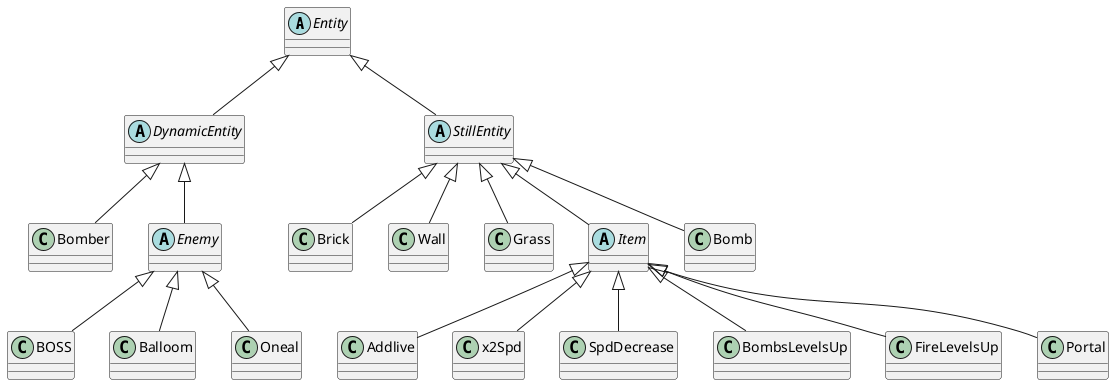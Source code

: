 @startuml
'https://plantuml.com/class-diagram

abstract class Entity
abstract class DynamicEntity extends Entity
abstract class StillEntity extends Entity

class Bomber extends DynamicEntity

abstract class Enemy extends DynamicEntity
class BOSS extends Enemy
class Balloom extends Enemy
class Oneal extends Enemy

class Brick extends StillEntity
class Wall extends StillEntity
class Grass extends StillEntity

abstract class Item extends StillEntity
class Addlive extends Item
class x2Spd extends Item
class SpdDecrease extends Item
class BombsLevelsUp extends Item
class FireLevelsUp extends Item
class Portal extends Item

class Bomb extends StillEntity



@enduml
